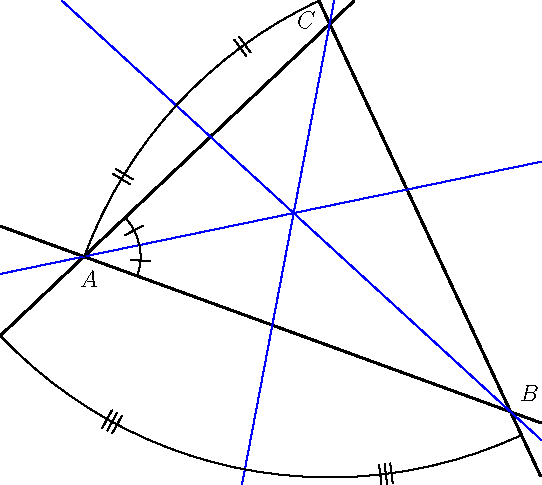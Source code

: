 import geometry;
size(8cm,0);

// currentcoordsys=cartesiansystem((2,1),i=(1,0.5),j=(-0.25,0.75));
// show(currentcoordsys);

triangle t=rotate(-20)*triangle((-1,0), (2,0), (0,2));
drawline(t, linewidth(bp));
label(t, alignAngle=90, alignFactor=2);

/*<asyxml><view file="modules/geometry.asy" type="point" signature="incenter(triangle)"/></asyxml>*/
point incenter=incenter(t);

line ba=bisector(t.VA);
draw(ba, blue);
markangle((line) t.AB, (line) t.AC,StickIntervalMarker(i=2,n=1));

line bb=bisector(t.VB);
draw(bb, blue);
markangle((line) t.BC, (line) t.BA, radius=8cm, StickIntervalMarker(i=2,n=2));

line bc=bisector(t.VC);
draw(bc, blue);
markangle((line) t.CA, (line) t.CB, radius=8cm, StickIntervalMarker(i=2,n=3));